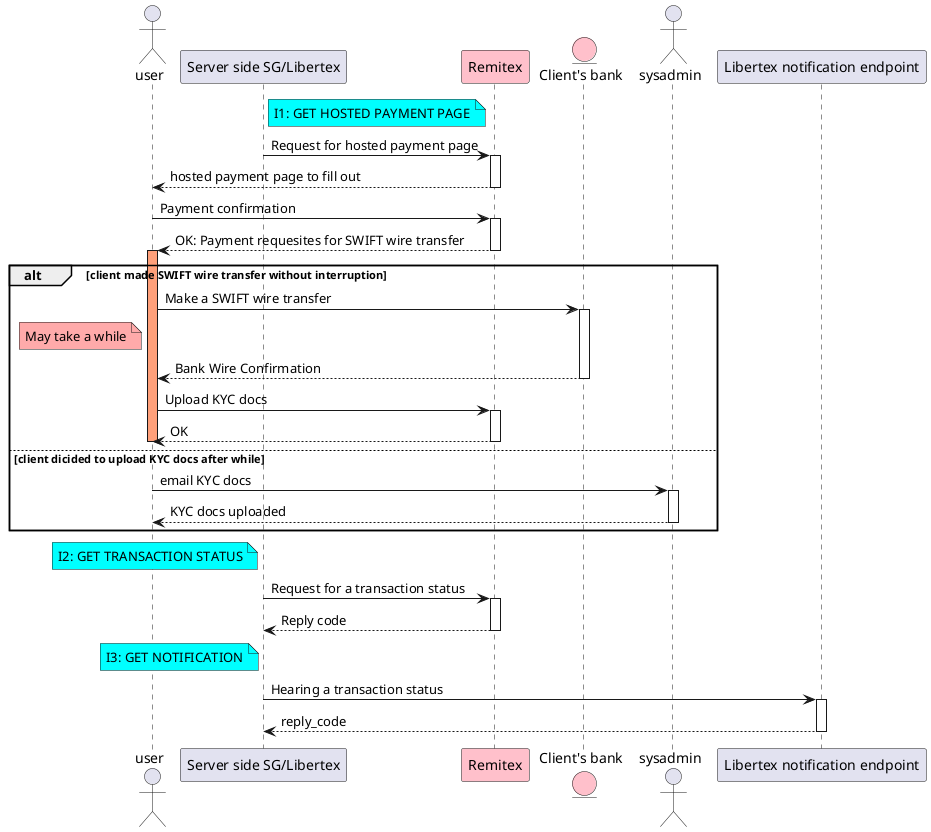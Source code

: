 @startuml First practice

actor user
participant "Server side SG/Libertex"
participant Remitex #pink
entity "Client's bank" #pink
actor sysadmin
participant "Libertex notification endpoint"


note right of "Server side SG/Libertex" #Aqua: I1: GET HOSTED PAYMENT PAGE
"Server side SG/Libertex" -> Remitex ++: Request for hosted payment page

Remitex --> user --: hosted payment page to fill out

user -> Remitex ++: Payment confirmation 
Remitex --> user --: OK: Payment requesites for SWIFT wire transfer

activate user #LightSalmon

alt client made SWIFT wire transfer without interruption
    user -> "Client's bank" ++: Make a SWIFT wire transfer
    note left of user #FFAAAA: May take a while
    "Client's bank" --> user --: Bank Wire Confirmation
    user -> Remitex ++: Upload KYC docs
    Remitex --> user --: OK
    deactivate user
else client dicided to upload KYC docs after while
    user -> sysadmin ++: email KYC docs
    sysadmin --> user --: KYC docs uploaded
end

note left of "Server side SG/Libertex" #Aqua: I2: GET TRANSACTION STATUS
"Server side SG/Libertex" -> Remitex ++: Request for a transaction status
Remitex --> "Server side SG/Libertex" --: Reply code

note left of "Server side SG/Libertex" #Aqua: I3: GET NOTIFICATION
"Server side SG/Libertex" -> "Libertex notification endpoint" ++: Hearing a transaction status
"Libertex notification endpoint" --> "Server side SG/Libertex" --: reply_code

@enduml
